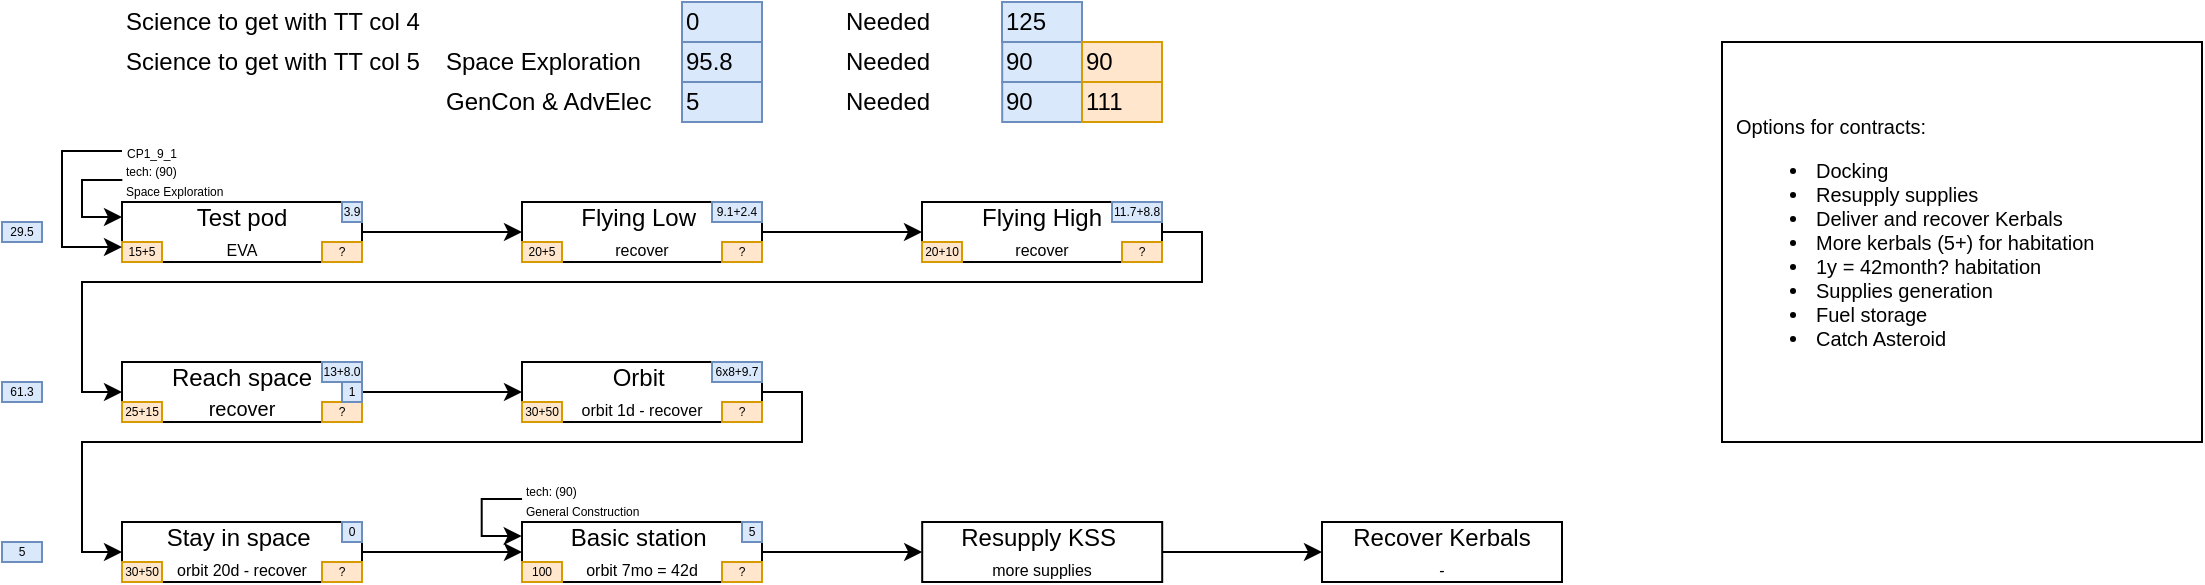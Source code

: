 <mxfile version="13.0.3" type="device"><diagram id="vw0kLfnP3BAl_R4GFjaI" name="Page-1"><mxGraphModel dx="981" dy="567" grid="1" gridSize="10" guides="1" tooltips="1" connect="1" arrows="1" fold="1" page="1" pageScale="1" pageWidth="1169" pageHeight="827" math="0" shadow="0"><root><mxCell id="0"/><mxCell id="1" parent="0"/><mxCell id="cxFC-UOZ4B_VAzlRtVLT-1" style="edgeStyle=orthogonalEdgeStyle;rounded=0;orthogonalLoop=1;jettySize=auto;html=1;exitX=1;exitY=0.5;exitDx=0;exitDy=0;entryX=0;entryY=0.5;entryDx=0;entryDy=0;" parent="1" source="cxFC-UOZ4B_VAzlRtVLT-2" target="cxFC-UOZ4B_VAzlRtVLT-5" edge="1"><mxGeometry relative="1" as="geometry"><mxPoint x="250" y="135.143" as="targetPoint"/></mxGeometry></mxCell><mxCell id="cxFC-UOZ4B_VAzlRtVLT-2" value="Test pod&lt;br&gt;&lt;span style=&quot;font-size: 8px&quot;&gt;EVA&lt;/span&gt;" style="rounded=0;whiteSpace=wrap;html=1;" parent="1" vertex="1"><mxGeometry x="80" y="120" width="120" height="30" as="geometry"/></mxCell><mxCell id="cxFC-UOZ4B_VAzlRtVLT-3" value="15+5" style="text;html=1;strokeColor=#d79b00;fillColor=#ffe6cc;align=center;verticalAlign=middle;whiteSpace=wrap;rounded=0;fontSize=6;" parent="1" vertex="1"><mxGeometry x="80" y="140" width="20" height="10" as="geometry"/></mxCell><mxCell id="cxFC-UOZ4B_VAzlRtVLT-4" style="edgeStyle=orthogonalEdgeStyle;rounded=0;orthogonalLoop=1;jettySize=auto;html=1;exitX=1;exitY=0.5;exitDx=0;exitDy=0;entryX=0;entryY=0.5;entryDx=0;entryDy=0;" parent="1" source="cxFC-UOZ4B_VAzlRtVLT-5" target="cxFC-UOZ4B_VAzlRtVLT-8" edge="1"><mxGeometry relative="1" as="geometry"/></mxCell><mxCell id="cxFC-UOZ4B_VAzlRtVLT-5" value="Flying Low&amp;nbsp;&lt;br&gt;&lt;span style=&quot;font-size: 8px&quot;&gt;recover&lt;/span&gt;" style="rounded=0;whiteSpace=wrap;html=1;" parent="1" vertex="1"><mxGeometry x="280" y="120" width="120" height="30" as="geometry"/></mxCell><mxCell id="cxFC-UOZ4B_VAzlRtVLT-6" value="20+5" style="text;html=1;strokeColor=#d79b00;fillColor=#ffe6cc;align=center;verticalAlign=middle;whiteSpace=wrap;rounded=0;fontSize=6;" parent="1" vertex="1"><mxGeometry x="280" y="140" width="20" height="10" as="geometry"/></mxCell><mxCell id="cxFC-UOZ4B_VAzlRtVLT-7" style="edgeStyle=orthogonalEdgeStyle;rounded=0;orthogonalLoop=1;jettySize=auto;html=1;exitX=1;exitY=0.5;exitDx=0;exitDy=0;entryX=0;entryY=0.5;entryDx=0;entryDy=0;" parent="1" source="cxFC-UOZ4B_VAzlRtVLT-8" target="cxFC-UOZ4B_VAzlRtVLT-28" edge="1"><mxGeometry relative="1" as="geometry"><mxPoint x="680" y="135" as="targetPoint"/><Array as="points"><mxPoint x="620" y="135"/><mxPoint x="620" y="160"/><mxPoint x="60" y="160"/><mxPoint x="60" y="215"/></Array></mxGeometry></mxCell><mxCell id="cxFC-UOZ4B_VAzlRtVLT-8" value="Flying High&lt;br&gt;&lt;span style=&quot;font-size: 8px&quot;&gt;recover&lt;/span&gt;" style="rounded=0;whiteSpace=wrap;html=1;" parent="1" vertex="1"><mxGeometry x="480" y="120" width="120" height="30" as="geometry"/></mxCell><mxCell id="cxFC-UOZ4B_VAzlRtVLT-9" value="20+10" style="text;html=1;strokeColor=#d79b00;fillColor=#ffe6cc;align=center;verticalAlign=middle;whiteSpace=wrap;rounded=0;fontSize=6;" parent="1" vertex="1"><mxGeometry x="480" y="140" width="20" height="10" as="geometry"/></mxCell><mxCell id="cxFC-UOZ4B_VAzlRtVLT-11" value="?" style="text;html=1;strokeColor=#d79b00;fillColor=#ffe6cc;align=center;verticalAlign=middle;whiteSpace=wrap;rounded=0;fontSize=6;" parent="1" vertex="1"><mxGeometry x="380" y="140" width="20" height="10" as="geometry"/></mxCell><mxCell id="cxFC-UOZ4B_VAzlRtVLT-13" style="edgeStyle=orthogonalEdgeStyle;rounded=0;orthogonalLoop=1;jettySize=auto;html=1;exitX=0;exitY=0.5;exitDx=0;exitDy=0;entryX=0;entryY=0.25;entryDx=0;entryDy=0;" parent="1" source="cxFC-UOZ4B_VAzlRtVLT-14" target="cxFC-UOZ4B_VAzlRtVLT-2" edge="1"><mxGeometry relative="1" as="geometry"><Array as="points"><mxPoint x="60" y="109"/><mxPoint x="60" y="128"/></Array><mxPoint x="70" y="128" as="targetPoint"/></mxGeometry></mxCell><mxCell id="cxFC-UOZ4B_VAzlRtVLT-14" value="&lt;font style=&quot;line-height: 100% ; font-size: 6px&quot;&gt;&lt;font style=&quot;font-size: 6px&quot;&gt;tech: (90)&lt;br&gt;&lt;/font&gt;Space Exploration&lt;br&gt;&lt;/font&gt;" style="text;html=1;align=left;verticalAlign=middle;whiteSpace=wrap;rounded=0;fontSize=8;spacing=2;" parent="1" vertex="1"><mxGeometry x="80.17" y="99" width="60.09" height="20" as="geometry"/></mxCell><mxCell id="cxFC-UOZ4B_VAzlRtVLT-15" style="edgeStyle=orthogonalEdgeStyle;rounded=0;orthogonalLoop=1;jettySize=auto;html=1;exitX=0;exitY=0.5;exitDx=0;exitDy=0;entryX=0;entryY=0.75;entryDx=0;entryDy=0;" parent="1" source="cxFC-UOZ4B_VAzlRtVLT-16" target="cxFC-UOZ4B_VAzlRtVLT-2" edge="1"><mxGeometry relative="1" as="geometry"><mxPoint x="70" y="143" as="targetPoint"/><Array as="points"><mxPoint x="50" y="95"/><mxPoint x="50" y="142"/></Array></mxGeometry></mxCell><mxCell id="cxFC-UOZ4B_VAzlRtVLT-16" value="&lt;font style=&quot;font-size: 6px&quot;&gt;CP1_9_1&lt;/font&gt;" style="text;html=1;strokeColor=none;fillColor=none;align=center;verticalAlign=middle;whiteSpace=wrap;rounded=0;fontSize=8;" parent="1" vertex="1"><mxGeometry x="80" y="90" width="30" height="9" as="geometry"/></mxCell><mxCell id="cxFC-UOZ4B_VAzlRtVLT-42" style="edgeStyle=orthogonalEdgeStyle;rounded=0;orthogonalLoop=1;jettySize=auto;html=1;exitX=1;exitY=0.5;exitDx=0;exitDy=0;entryX=0;entryY=0.5;entryDx=0;entryDy=0;" parent="1" source="cxFC-UOZ4B_VAzlRtVLT-28" target="cxFC-UOZ4B_VAzlRtVLT-38" edge="1"><mxGeometry relative="1" as="geometry"/></mxCell><mxCell id="cxFC-UOZ4B_VAzlRtVLT-28" value="Reach space&lt;br style=&quot;font-size: 8px&quot;&gt;&lt;font size=&quot;1&quot;&gt;recover&lt;/font&gt;" style="rounded=0;whiteSpace=wrap;html=1;" parent="1" vertex="1"><mxGeometry x="80" y="200" width="120" height="30" as="geometry"/></mxCell><mxCell id="cxFC-UOZ4B_VAzlRtVLT-29" value="25+15" style="text;html=1;strokeColor=#d79b00;fillColor=#ffe6cc;align=center;verticalAlign=middle;whiteSpace=wrap;rounded=0;fontSize=6;" parent="1" vertex="1"><mxGeometry x="80" y="220" width="20" height="10" as="geometry"/></mxCell><mxCell id="cxFC-UOZ4B_VAzlRtVLT-30" value="?" style="text;html=1;strokeColor=#d79b00;fillColor=#ffe6cc;align=center;verticalAlign=middle;whiteSpace=wrap;rounded=0;fontSize=6;" parent="1" vertex="1"><mxGeometry x="180" y="220" width="20" height="10" as="geometry"/></mxCell><mxCell id="cxFC-UOZ4B_VAzlRtVLT-32" value="9.1+2.4" style="text;html=1;strokeColor=#6c8ebf;fillColor=#dae8fc;align=center;verticalAlign=middle;whiteSpace=wrap;rounded=0;fontSize=6;" parent="1" vertex="1"><mxGeometry x="375" y="120" width="25" height="10" as="geometry"/></mxCell><mxCell id="cxFC-UOZ4B_VAzlRtVLT-33" value="?" style="text;html=1;strokeColor=#d79b00;fillColor=#ffe6cc;align=center;verticalAlign=middle;whiteSpace=wrap;rounded=0;fontSize=6;" parent="1" vertex="1"><mxGeometry x="180" y="140" width="20" height="10" as="geometry"/></mxCell><mxCell id="cxFC-UOZ4B_VAzlRtVLT-34" value="3.9" style="text;html=1;strokeColor=#6c8ebf;fillColor=#dae8fc;align=center;verticalAlign=middle;whiteSpace=wrap;rounded=0;fontSize=6;" parent="1" vertex="1"><mxGeometry x="190" y="120" width="10" height="10" as="geometry"/></mxCell><mxCell id="cxFC-UOZ4B_VAzlRtVLT-35" value="?" style="text;html=1;strokeColor=#d79b00;fillColor=#ffe6cc;align=center;verticalAlign=middle;whiteSpace=wrap;rounded=0;fontSize=6;" parent="1" vertex="1"><mxGeometry x="580" y="140" width="20" height="10" as="geometry"/></mxCell><mxCell id="cxFC-UOZ4B_VAzlRtVLT-36" value="11.7+8.8" style="text;html=1;strokeColor=#6c8ebf;fillColor=#dae8fc;align=center;verticalAlign=middle;whiteSpace=wrap;rounded=0;fontSize=6;" parent="1" vertex="1"><mxGeometry x="575" y="120" width="25" height="10" as="geometry"/></mxCell><mxCell id="cxFC-UOZ4B_VAzlRtVLT-37" value="13+8.0" style="text;html=1;strokeColor=#6c8ebf;fillColor=#dae8fc;align=center;verticalAlign=middle;whiteSpace=wrap;rounded=0;fontSize=6;" parent="1" vertex="1"><mxGeometry x="180" y="200" width="20" height="10" as="geometry"/></mxCell><mxCell id="cxFC-UOZ4B_VAzlRtVLT-47" style="edgeStyle=orthogonalEdgeStyle;rounded=0;orthogonalLoop=1;jettySize=auto;html=1;exitX=1;exitY=0.5;exitDx=0;exitDy=0;entryX=0;entryY=0.5;entryDx=0;entryDy=0;" parent="1" source="cxFC-UOZ4B_VAzlRtVLT-38" target="cxFC-UOZ4B_VAzlRtVLT-43" edge="1"><mxGeometry relative="1" as="geometry"><Array as="points"><mxPoint x="420" y="215"/><mxPoint x="420" y="240"/><mxPoint x="60" y="240"/><mxPoint x="60" y="295"/></Array></mxGeometry></mxCell><mxCell id="cxFC-UOZ4B_VAzlRtVLT-38" value="Orbit&amp;nbsp;&lt;br&gt;&lt;span style=&quot;font-size: 8px&quot;&gt;orbit 1d - recover&lt;/span&gt;" style="rounded=0;whiteSpace=wrap;html=1;" parent="1" vertex="1"><mxGeometry x="280" y="200" width="120" height="30" as="geometry"/></mxCell><mxCell id="cxFC-UOZ4B_VAzlRtVLT-39" value="30+50" style="text;html=1;strokeColor=#d79b00;fillColor=#ffe6cc;align=center;verticalAlign=middle;whiteSpace=wrap;rounded=0;fontSize=6;" parent="1" vertex="1"><mxGeometry x="280" y="220" width="20" height="10" as="geometry"/></mxCell><mxCell id="cxFC-UOZ4B_VAzlRtVLT-40" value="?" style="text;html=1;strokeColor=#d79b00;fillColor=#ffe6cc;align=center;verticalAlign=middle;whiteSpace=wrap;rounded=0;fontSize=6;" parent="1" vertex="1"><mxGeometry x="380" y="220" width="20" height="10" as="geometry"/></mxCell><mxCell id="cxFC-UOZ4B_VAzlRtVLT-41" value="6x8+9.7" style="text;html=1;strokeColor=#6c8ebf;fillColor=#dae8fc;align=center;verticalAlign=middle;whiteSpace=wrap;rounded=0;fontSize=6;" parent="1" vertex="1"><mxGeometry x="375" y="200" width="25" height="10" as="geometry"/></mxCell><mxCell id="cxFC-UOZ4B_VAzlRtVLT-52" style="edgeStyle=orthogonalEdgeStyle;rounded=0;orthogonalLoop=1;jettySize=auto;html=1;exitX=1;exitY=0.5;exitDx=0;exitDy=0;entryX=0;entryY=0.5;entryDx=0;entryDy=0;" parent="1" source="cxFC-UOZ4B_VAzlRtVLT-43" target="cxFC-UOZ4B_VAzlRtVLT-48" edge="1"><mxGeometry relative="1" as="geometry"/></mxCell><mxCell id="cxFC-UOZ4B_VAzlRtVLT-43" value="Stay in space&amp;nbsp;&lt;br&gt;&lt;span style=&quot;font-size: 8px&quot;&gt;orbit 20d - recover&lt;/span&gt;" style="rounded=0;whiteSpace=wrap;html=1;" parent="1" vertex="1"><mxGeometry x="80" y="280" width="120" height="30" as="geometry"/></mxCell><mxCell id="cxFC-UOZ4B_VAzlRtVLT-44" value="30+50" style="text;html=1;strokeColor=#d79b00;fillColor=#ffe6cc;align=center;verticalAlign=middle;whiteSpace=wrap;rounded=0;fontSize=6;" parent="1" vertex="1"><mxGeometry x="80" y="300" width="20" height="10" as="geometry"/></mxCell><mxCell id="cxFC-UOZ4B_VAzlRtVLT-45" value="?" style="text;html=1;strokeColor=#d79b00;fillColor=#ffe6cc;align=center;verticalAlign=middle;whiteSpace=wrap;rounded=0;fontSize=6;" parent="1" vertex="1"><mxGeometry x="180" y="300" width="20" height="10" as="geometry"/></mxCell><mxCell id="cxFC-UOZ4B_VAzlRtVLT-46" value="0" style="text;html=1;strokeColor=#6c8ebf;fillColor=#dae8fc;align=center;verticalAlign=middle;whiteSpace=wrap;rounded=0;fontSize=6;" parent="1" vertex="1"><mxGeometry x="190" y="280" width="10" height="10" as="geometry"/></mxCell><mxCell id="yb2Pz5aUcBDPkLAU_pvL-2" style="edgeStyle=orthogonalEdgeStyle;rounded=0;orthogonalLoop=1;jettySize=auto;html=1;exitX=1;exitY=0.5;exitDx=0;exitDy=0;entryX=0;entryY=0.5;entryDx=0;entryDy=0;" parent="1" source="cxFC-UOZ4B_VAzlRtVLT-48" target="yb2Pz5aUcBDPkLAU_pvL-1" edge="1"><mxGeometry relative="1" as="geometry"/></mxCell><mxCell id="cxFC-UOZ4B_VAzlRtVLT-48" value="Basic station&amp;nbsp;&lt;br&gt;&lt;span style=&quot;font-size: 8px&quot;&gt;orbit 7mo = 42d&lt;/span&gt;" style="rounded=0;whiteSpace=wrap;html=1;" parent="1" vertex="1"><mxGeometry x="280" y="280" width="120" height="30" as="geometry"/></mxCell><mxCell id="cxFC-UOZ4B_VAzlRtVLT-49" value="100" style="text;html=1;strokeColor=#d79b00;fillColor=#ffe6cc;align=center;verticalAlign=middle;whiteSpace=wrap;rounded=0;fontSize=6;" parent="1" vertex="1"><mxGeometry x="280" y="300" width="20" height="10" as="geometry"/></mxCell><mxCell id="cxFC-UOZ4B_VAzlRtVLT-50" value="?" style="text;html=1;strokeColor=#d79b00;fillColor=#ffe6cc;align=center;verticalAlign=middle;whiteSpace=wrap;rounded=0;fontSize=6;" parent="1" vertex="1"><mxGeometry x="380" y="300" width="20" height="10" as="geometry"/></mxCell><mxCell id="cxFC-UOZ4B_VAzlRtVLT-51" value="5" style="text;html=1;strokeColor=#6c8ebf;fillColor=#dae8fc;align=center;verticalAlign=middle;whiteSpace=wrap;rounded=0;fontSize=6;" parent="1" vertex="1"><mxGeometry x="390" y="280" width="10" height="10" as="geometry"/></mxCell><mxCell id="cxFC-UOZ4B_VAzlRtVLT-53" value="Science to get with TT col 4" style="text;html=1;strokeColor=none;fillColor=none;align=left;verticalAlign=middle;whiteSpace=wrap;rounded=0;fontColor=#000000;" parent="1" vertex="1"><mxGeometry x="80" y="20" width="160" height="20" as="geometry"/></mxCell><mxCell id="cxFC-UOZ4B_VAzlRtVLT-54" value="0" style="text;html=1;strokeColor=#6c8ebf;fillColor=#dae8fc;align=left;verticalAlign=middle;whiteSpace=wrap;rounded=0;" parent="1" vertex="1"><mxGeometry x="360" y="20" width="40" height="20" as="geometry"/></mxCell><mxCell id="cxFC-UOZ4B_VAzlRtVLT-55" value="Science to get with TT col 5" style="text;html=1;strokeColor=none;fillColor=none;align=left;verticalAlign=middle;whiteSpace=wrap;rounded=0;fontColor=#000000;" parent="1" vertex="1"><mxGeometry x="80.17" y="40" width="160" height="20" as="geometry"/></mxCell><mxCell id="cxFC-UOZ4B_VAzlRtVLT-56" value="95.8" style="text;html=1;strokeColor=#6c8ebf;fillColor=#dae8fc;align=left;verticalAlign=middle;whiteSpace=wrap;rounded=0;" parent="1" vertex="1"><mxGeometry x="360" y="40" width="40" height="20" as="geometry"/></mxCell><mxCell id="cxFC-UOZ4B_VAzlRtVLT-57" value="Needed" style="text;html=1;strokeColor=none;fillColor=none;align=left;verticalAlign=middle;whiteSpace=wrap;rounded=0;fontColor=#000000;" parent="1" vertex="1"><mxGeometry x="440" y="20" width="80" height="20" as="geometry"/></mxCell><mxCell id="cxFC-UOZ4B_VAzlRtVLT-58" value="125" style="text;html=1;strokeColor=#6c8ebf;fillColor=#dae8fc;align=left;verticalAlign=middle;whiteSpace=wrap;rounded=0;" parent="1" vertex="1"><mxGeometry x="520" y="20" width="40" height="20" as="geometry"/></mxCell><mxCell id="cxFC-UOZ4B_VAzlRtVLT-59" value="Needed" style="text;html=1;strokeColor=none;fillColor=none;align=left;verticalAlign=middle;whiteSpace=wrap;rounded=0;fontColor=#000000;" parent="1" vertex="1"><mxGeometry x="440.1" y="40" width="80" height="20" as="geometry"/></mxCell><mxCell id="cxFC-UOZ4B_VAzlRtVLT-60" value="90" style="text;html=1;strokeColor=#6c8ebf;fillColor=#dae8fc;align=left;verticalAlign=middle;whiteSpace=wrap;rounded=0;" parent="1" vertex="1"><mxGeometry x="520.1" y="40" width="40" height="20" as="geometry"/></mxCell><mxCell id="cxFC-UOZ4B_VAzlRtVLT-61" value="1" style="text;html=1;strokeColor=#6c8ebf;fillColor=#dae8fc;align=center;verticalAlign=middle;whiteSpace=wrap;rounded=0;fontSize=6;" parent="1" vertex="1"><mxGeometry x="190" y="210" width="10" height="10" as="geometry"/></mxCell><mxCell id="cxFC-UOZ4B_VAzlRtVLT-62" value="61.3" style="text;html=1;strokeColor=#6c8ebf;fillColor=#dae8fc;align=center;verticalAlign=middle;whiteSpace=wrap;rounded=0;fontSize=6;" parent="1" vertex="1"><mxGeometry x="20" y="210" width="20" height="10" as="geometry"/></mxCell><mxCell id="cxFC-UOZ4B_VAzlRtVLT-63" value="29.5" style="text;html=1;strokeColor=#6c8ebf;fillColor=#dae8fc;align=center;verticalAlign=middle;whiteSpace=wrap;rounded=0;fontSize=6;" parent="1" vertex="1"><mxGeometry x="20" y="130" width="20" height="10" as="geometry"/></mxCell><mxCell id="cxFC-UOZ4B_VAzlRtVLT-66" value="5" style="text;html=1;strokeColor=#6c8ebf;fillColor=#dae8fc;align=center;verticalAlign=middle;whiteSpace=wrap;rounded=0;fontSize=6;" parent="1" vertex="1"><mxGeometry x="20" y="290" width="20" height="10" as="geometry"/></mxCell><mxCell id="cxFC-UOZ4B_VAzlRtVLT-68" value="Space Exploration" style="text;html=1;strokeColor=none;fillColor=none;align=left;verticalAlign=middle;whiteSpace=wrap;rounded=0;fontColor=#000000;" parent="1" vertex="1"><mxGeometry x="240" y="40" width="120" height="20" as="geometry"/></mxCell><mxCell id="cxFC-UOZ4B_VAzlRtVLT-70" value="90" style="text;html=1;strokeColor=#d79b00;fillColor=#ffe6cc;align=left;verticalAlign=middle;whiteSpace=wrap;rounded=0;" parent="1" vertex="1"><mxGeometry x="560" y="40" width="40" height="20" as="geometry"/></mxCell><mxCell id="geS8T6utucU2xVf2nAGP-5" value="GenCon &amp;amp; AdvElec" style="text;html=1;strokeColor=none;fillColor=none;align=left;verticalAlign=middle;whiteSpace=wrap;rounded=0;fontColor=#000000;" parent="1" vertex="1"><mxGeometry x="240.17" y="60" width="120" height="20" as="geometry"/></mxCell><mxCell id="geS8T6utucU2xVf2nAGP-6" value="5" style="text;html=1;strokeColor=#6c8ebf;fillColor=#dae8fc;align=left;verticalAlign=middle;whiteSpace=wrap;rounded=0;" parent="1" vertex="1"><mxGeometry x="360" y="60" width="40" height="20" as="geometry"/></mxCell><mxCell id="geS8T6utucU2xVf2nAGP-7" value="90" style="text;html=1;strokeColor=#6c8ebf;fillColor=#dae8fc;align=left;verticalAlign=middle;whiteSpace=wrap;rounded=0;" parent="1" vertex="1"><mxGeometry x="520.1" y="60" width="40" height="20" as="geometry"/></mxCell><mxCell id="geS8T6utucU2xVf2nAGP-8" value="111" style="text;html=1;strokeColor=#d79b00;fillColor=#ffe6cc;align=left;verticalAlign=middle;whiteSpace=wrap;rounded=0;" parent="1" vertex="1"><mxGeometry x="560" y="60" width="40" height="20" as="geometry"/></mxCell><mxCell id="geS8T6utucU2xVf2nAGP-9" value="Needed" style="text;html=1;strokeColor=none;fillColor=none;align=left;verticalAlign=middle;whiteSpace=wrap;rounded=0;fontColor=#000000;" parent="1" vertex="1"><mxGeometry x="440.1" y="60" width="80" height="20" as="geometry"/></mxCell><mxCell id="tcxIbRWTk4yMxKsJlUC7-6" style="edgeStyle=orthogonalEdgeStyle;rounded=0;orthogonalLoop=1;jettySize=auto;html=1;exitX=0;exitY=0.5;exitDx=0;exitDy=0;entryX=0;entryY=0.25;entryDx=0;entryDy=0;" parent="1" source="tcxIbRWTk4yMxKsJlUC7-7" edge="1"><mxGeometry relative="1" as="geometry"><Array as="points"><mxPoint x="259.86" y="268.5"/><mxPoint x="259.86" y="287.5"/></Array><mxPoint x="279.86" y="287" as="targetPoint"/></mxGeometry></mxCell><mxCell id="tcxIbRWTk4yMxKsJlUC7-7" value="&lt;font style=&quot;line-height: 100% ; font-size: 6px&quot;&gt;&lt;font style=&quot;font-size: 6px&quot;&gt;tech: (90)&lt;br&gt;&lt;/font&gt;General Construction&lt;br&gt;&lt;/font&gt;" style="text;html=1;align=left;verticalAlign=middle;whiteSpace=wrap;rounded=0;fontSize=8;spacing=2;" parent="1" vertex="1"><mxGeometry x="280.03" y="258.5" width="109.97" height="20" as="geometry"/></mxCell><mxCell id="yb2Pz5aUcBDPkLAU_pvL-4" style="edgeStyle=orthogonalEdgeStyle;rounded=0;orthogonalLoop=1;jettySize=auto;html=1;exitX=1;exitY=0.5;exitDx=0;exitDy=0;" parent="1" source="yb2Pz5aUcBDPkLAU_pvL-1" target="yb2Pz5aUcBDPkLAU_pvL-3" edge="1"><mxGeometry relative="1" as="geometry"/></mxCell><mxCell id="yb2Pz5aUcBDPkLAU_pvL-1" value="Resupply KSS&amp;nbsp;&lt;br&gt;&lt;span style=&quot;font-size: 8px&quot;&gt;more supplies&lt;/span&gt;" style="rounded=0;whiteSpace=wrap;html=1;" parent="1" vertex="1"><mxGeometry x="480.1" y="280" width="120" height="30" as="geometry"/></mxCell><mxCell id="yb2Pz5aUcBDPkLAU_pvL-3" value="Recover Kerbals&lt;br&gt;&lt;span style=&quot;font-size: 8px&quot;&gt;-&lt;/span&gt;" style="rounded=0;whiteSpace=wrap;html=1;" parent="1" vertex="1"><mxGeometry x="680" y="280" width="120" height="30" as="geometry"/></mxCell><mxCell id="CU7LyCwf6kC3tlt1nwVZ-1" value="&lt;font style=&quot;font-size: 10px&quot;&gt;Options for contracts:&lt;br style=&quot;font-size: 10px&quot;&gt;&lt;/font&gt;&lt;ul style=&quot;font-size: 10px&quot;&gt;&lt;li style=&quot;font-size: 10px&quot;&gt;Docking&lt;/li&gt;&lt;li style=&quot;font-size: 10px&quot;&gt;Resupply supplies&lt;/li&gt;&lt;li style=&quot;font-size: 10px&quot;&gt;Deliver and recover Kerbals&lt;/li&gt;&lt;li style=&quot;font-size: 10px&quot;&gt;More kerbals (5+) for habitation&lt;/li&gt;&lt;li style=&quot;font-size: 10px&quot;&gt;1y = 42month? habitation&lt;/li&gt;&lt;li style=&quot;font-size: 10px&quot;&gt;Supplies generation&lt;/li&gt;&lt;li style=&quot;font-size: 10px&quot;&gt;Fuel storage&lt;/li&gt;&lt;li style=&quot;font-size: 10px&quot;&gt;Catch Asteroid&lt;/li&gt;&lt;/ul&gt;" style="rounded=0;whiteSpace=wrap;html=1;align=left;fontSize=10;spacingLeft=5;" parent="1" vertex="1"><mxGeometry x="880" y="40" width="240" height="200" as="geometry"/></mxCell></root></mxGraphModel></diagram></mxfile>